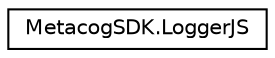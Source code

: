 digraph "Graphical Class Hierarchy"
{
  edge [fontname="Helvetica",fontsize="10",labelfontname="Helvetica",labelfontsize="10"];
  node [fontname="Helvetica",fontsize="10",shape=record];
  rankdir="LR";
  Node1 [label="MetacogSDK.LoggerJS",height=0.2,width=0.4,color="black", fillcolor="white", style="filled",URL="$classMetacogSDK_1_1LoggerJS.html"];
}
